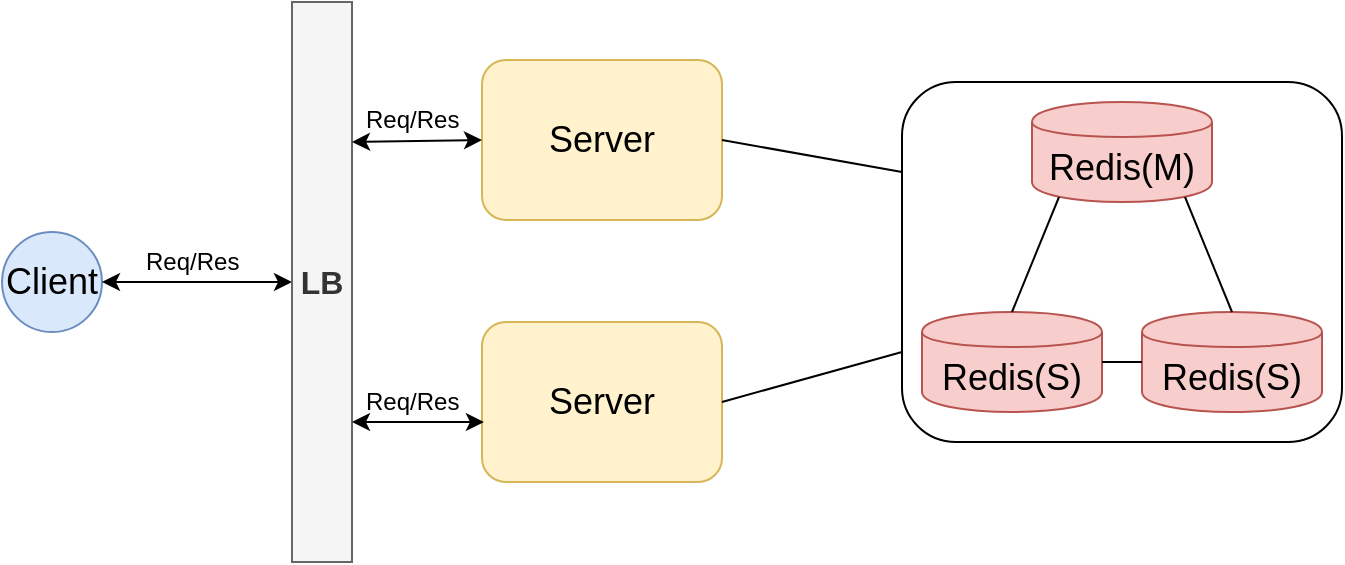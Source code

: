 <mxfile version="11.0.2" type="device"><diagram id="MHJzYUVto0jSsX-UGq6o" name="Page-1"><mxGraphModel dx="460" dy="705" grid="1" gridSize="10" guides="1" tooltips="1" connect="1" arrows="1" fold="1" page="1" pageScale="1" pageWidth="827" pageHeight="1169" math="0" shadow="0"><root><mxCell id="0"/><mxCell id="1" parent="0"/><mxCell id="9d2vXJ_OJMTbU3s1fx3c-3" value="&lt;font&gt;&lt;font style=&quot;font-size: 18px&quot;&gt;Client&lt;/font&gt;&lt;/font&gt;" style="ellipse;whiteSpace=wrap;html=1;aspect=fixed;fillColor=#dae8fc;strokeColor=#6c8ebf;" vertex="1" parent="1"><mxGeometry x="70" y="275" width="50" height="50" as="geometry"/></mxCell><mxCell id="9d2vXJ_OJMTbU3s1fx3c-4" value="" style="endArrow=classic;startArrow=classic;html=1;exitX=1;exitY=0.5;exitDx=0;exitDy=0;entryX=0;entryY=0.5;entryDx=0;entryDy=0;" edge="1" parent="1" source="9d2vXJ_OJMTbU3s1fx3c-3" target="9d2vXJ_OJMTbU3s1fx3c-10"><mxGeometry width="50" height="50" relative="1" as="geometry"><mxPoint x="60" y="340" as="sourcePoint"/><mxPoint x="210" y="290" as="targetPoint"/><Array as="points"/></mxGeometry></mxCell><mxCell id="9d2vXJ_OJMTbU3s1fx3c-5" value="Req/Res" style="text;html=1;resizable=0;points=[];autosize=1;align=left;verticalAlign=top;spacingTop=-4;" vertex="1" parent="1"><mxGeometry x="140" y="280" width="60" height="20" as="geometry"/></mxCell><mxCell id="9d2vXJ_OJMTbU3s1fx3c-8" value="" style="group" vertex="1" connectable="0" parent="1"><mxGeometry x="310" y="189" width="120" height="80" as="geometry"/></mxCell><mxCell id="9d2vXJ_OJMTbU3s1fx3c-1" value="&lt;font style=&quot;font-size: 18px&quot;&gt;Server&lt;/font&gt;" style="rounded=1;whiteSpace=wrap;html=1;fillColor=#fff2cc;strokeColor=#d6b656;" vertex="1" parent="9d2vXJ_OJMTbU3s1fx3c-8"><mxGeometry width="120" height="80" as="geometry"/></mxCell><mxCell id="9d2vXJ_OJMTbU3s1fx3c-10" value="&lt;b&gt;&lt;font style=&quot;font-size: 16px&quot;&gt;LB&lt;/font&gt;&lt;/b&gt;" style="rounded=0;whiteSpace=wrap;html=1;fillColor=#f5f5f5;strokeColor=#666666;fontColor=#333333;" vertex="1" parent="1"><mxGeometry x="215" y="160" width="30" height="280" as="geometry"/></mxCell><mxCell id="9d2vXJ_OJMTbU3s1fx3c-11" value="" style="group" vertex="1" connectable="0" parent="1"><mxGeometry x="310" y="320" width="120" height="80" as="geometry"/></mxCell><mxCell id="9d2vXJ_OJMTbU3s1fx3c-12" value="&lt;font style=&quot;font-size: 18px&quot;&gt;Server&lt;/font&gt;" style="rounded=1;whiteSpace=wrap;html=1;fillColor=#fff2cc;strokeColor=#d6b656;" vertex="1" parent="9d2vXJ_OJMTbU3s1fx3c-11"><mxGeometry width="120" height="80" as="geometry"/></mxCell><mxCell id="9d2vXJ_OJMTbU3s1fx3c-23" value="" style="endArrow=classic;startArrow=classic;html=1;entryX=0;entryY=0.5;entryDx=0;entryDy=0;exitX=1;exitY=0.25;exitDx=0;exitDy=0;" edge="1" parent="1" source="9d2vXJ_OJMTbU3s1fx3c-10" target="9d2vXJ_OJMTbU3s1fx3c-1"><mxGeometry width="50" height="50" relative="1" as="geometry"><mxPoint x="245" y="241" as="sourcePoint"/><mxPoint x="309" y="242" as="targetPoint"/></mxGeometry></mxCell><mxCell id="9d2vXJ_OJMTbU3s1fx3c-24" value="" style="endArrow=classic;startArrow=classic;html=1;entryX=0.008;entryY=0.625;entryDx=0;entryDy=0;exitX=1;exitY=0.75;exitDx=0;exitDy=0;entryPerimeter=0;" edge="1" parent="1" source="9d2vXJ_OJMTbU3s1fx3c-10" target="9d2vXJ_OJMTbU3s1fx3c-12"><mxGeometry width="50" height="50" relative="1" as="geometry"><mxPoint x="70" y="510" as="sourcePoint"/><mxPoint x="120" y="460" as="targetPoint"/></mxGeometry></mxCell><mxCell id="9d2vXJ_OJMTbU3s1fx3c-25" value="Req/Res" style="text;html=1;resizable=0;points=[];autosize=1;align=left;verticalAlign=top;spacingTop=-4;" vertex="1" parent="1"><mxGeometry x="250" y="209" width="60" height="20" as="geometry"/></mxCell><mxCell id="9d2vXJ_OJMTbU3s1fx3c-26" value="Req/Res" style="text;html=1;resizable=0;points=[];autosize=1;align=left;verticalAlign=top;spacingTop=-4;" vertex="1" parent="1"><mxGeometry x="250" y="350" width="60" height="20" as="geometry"/></mxCell><mxCell id="9d2vXJ_OJMTbU3s1fx3c-30" value="" style="group" vertex="1" connectable="0" parent="1"><mxGeometry x="520" y="200" width="220" height="180" as="geometry"/></mxCell><mxCell id="9d2vXJ_OJMTbU3s1fx3c-27" value="" style="rounded=1;whiteSpace=wrap;html=1;" vertex="1" parent="9d2vXJ_OJMTbU3s1fx3c-30"><mxGeometry width="220" height="180" as="geometry"/></mxCell><mxCell id="9d2vXJ_OJMTbU3s1fx3c-20" value="&lt;font&gt;&lt;font&gt;&lt;font style=&quot;font-size: 18px&quot;&gt;Redis(M)&lt;/font&gt;&lt;/font&gt;&lt;/font&gt;" style="shape=cylinder;whiteSpace=wrap;html=1;boundedLbl=1;backgroundOutline=1;fillColor=#f8cecc;strokeColor=#b85450;" vertex="1" parent="9d2vXJ_OJMTbU3s1fx3c-30"><mxGeometry x="65" y="10" width="90" height="50" as="geometry"/></mxCell><mxCell id="9d2vXJ_OJMTbU3s1fx3c-28" value="&lt;font&gt;&lt;font&gt;&lt;font style=&quot;font-size: 18px&quot;&gt;Redis(S)&lt;/font&gt;&lt;/font&gt;&lt;/font&gt;" style="shape=cylinder;whiteSpace=wrap;html=1;boundedLbl=1;backgroundOutline=1;fillColor=#f8cecc;strokeColor=#b85450;" vertex="1" parent="9d2vXJ_OJMTbU3s1fx3c-30"><mxGeometry x="10" y="115" width="90" height="50" as="geometry"/></mxCell><mxCell id="9d2vXJ_OJMTbU3s1fx3c-29" value="&lt;font&gt;&lt;font&gt;&lt;font style=&quot;font-size: 18px&quot;&gt;Redis(S)&lt;/font&gt;&lt;/font&gt;&lt;/font&gt;" style="shape=cylinder;whiteSpace=wrap;html=1;boundedLbl=1;backgroundOutline=1;fillColor=#f8cecc;strokeColor=#b85450;" vertex="1" parent="9d2vXJ_OJMTbU3s1fx3c-30"><mxGeometry x="120" y="115" width="90" height="50" as="geometry"/></mxCell><mxCell id="9d2vXJ_OJMTbU3s1fx3c-31" value="" style="endArrow=none;html=1;entryX=0.15;entryY=0.95;entryDx=0;entryDy=0;entryPerimeter=0;exitX=0.5;exitY=0;exitDx=0;exitDy=0;" edge="1" parent="9d2vXJ_OJMTbU3s1fx3c-30" source="9d2vXJ_OJMTbU3s1fx3c-28" target="9d2vXJ_OJMTbU3s1fx3c-20"><mxGeometry width="50" height="50" relative="1" as="geometry"><mxPoint x="-150" y="310" as="sourcePoint"/><mxPoint x="-100" y="260" as="targetPoint"/></mxGeometry></mxCell><mxCell id="9d2vXJ_OJMTbU3s1fx3c-32" value="" style="endArrow=none;html=1;entryX=0.85;entryY=0.95;entryDx=0;entryDy=0;entryPerimeter=0;exitX=0.5;exitY=0;exitDx=0;exitDy=0;" edge="1" parent="9d2vXJ_OJMTbU3s1fx3c-30" source="9d2vXJ_OJMTbU3s1fx3c-29" target="9d2vXJ_OJMTbU3s1fx3c-20"><mxGeometry width="50" height="50" relative="1" as="geometry"><mxPoint x="-150" y="310" as="sourcePoint"/><mxPoint x="-100" y="260" as="targetPoint"/></mxGeometry></mxCell><mxCell id="9d2vXJ_OJMTbU3s1fx3c-33" value="" style="endArrow=none;html=1;exitX=1;exitY=0.5;exitDx=0;exitDy=0;entryX=0;entryY=0.5;entryDx=0;entryDy=0;" edge="1" parent="9d2vXJ_OJMTbU3s1fx3c-30" source="9d2vXJ_OJMTbU3s1fx3c-28" target="9d2vXJ_OJMTbU3s1fx3c-29"><mxGeometry width="50" height="50" relative="1" as="geometry"><mxPoint x="-150" y="310" as="sourcePoint"/><mxPoint x="-100" y="260" as="targetPoint"/></mxGeometry></mxCell><mxCell id="9d2vXJ_OJMTbU3s1fx3c-34" value="" style="endArrow=none;html=1;exitX=1;exitY=0.5;exitDx=0;exitDy=0;entryX=0;entryY=0.25;entryDx=0;entryDy=0;" edge="1" parent="1" source="9d2vXJ_OJMTbU3s1fx3c-1" target="9d2vXJ_OJMTbU3s1fx3c-27"><mxGeometry width="50" height="50" relative="1" as="geometry"><mxPoint x="370" y="510" as="sourcePoint"/><mxPoint x="420" y="460" as="targetPoint"/></mxGeometry></mxCell><mxCell id="9d2vXJ_OJMTbU3s1fx3c-35" value="" style="endArrow=none;html=1;exitX=1;exitY=0.5;exitDx=0;exitDy=0;entryX=0;entryY=0.75;entryDx=0;entryDy=0;" edge="1" parent="1" source="9d2vXJ_OJMTbU3s1fx3c-12" target="9d2vXJ_OJMTbU3s1fx3c-27"><mxGeometry width="50" height="50" relative="1" as="geometry"><mxPoint x="370" y="510" as="sourcePoint"/><mxPoint x="420" y="460" as="targetPoint"/></mxGeometry></mxCell></root></mxGraphModel></diagram></mxfile>